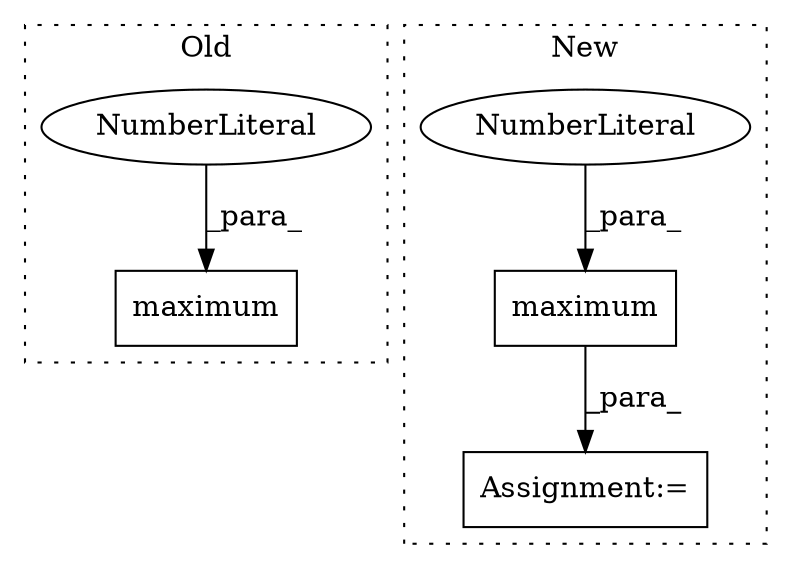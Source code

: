 digraph G {
subgraph cluster0 {
1 [label="maximum" a="32" s="6282,6310" l="8,1" shape="box"];
4 [label="NumberLiteral" a="34" s="6290" l="3" shape="ellipse"];
label = "Old";
style="dotted";
}
subgraph cluster1 {
2 [label="maximum" a="32" s="6441,6477" l="8,1" shape="box"];
3 [label="Assignment:=" a="7" s="6424" l="1" shape="box"];
5 [label="NumberLiteral" a="34" s="6449" l="3" shape="ellipse"];
label = "New";
style="dotted";
}
2 -> 3 [label="_para_"];
4 -> 1 [label="_para_"];
5 -> 2 [label="_para_"];
}